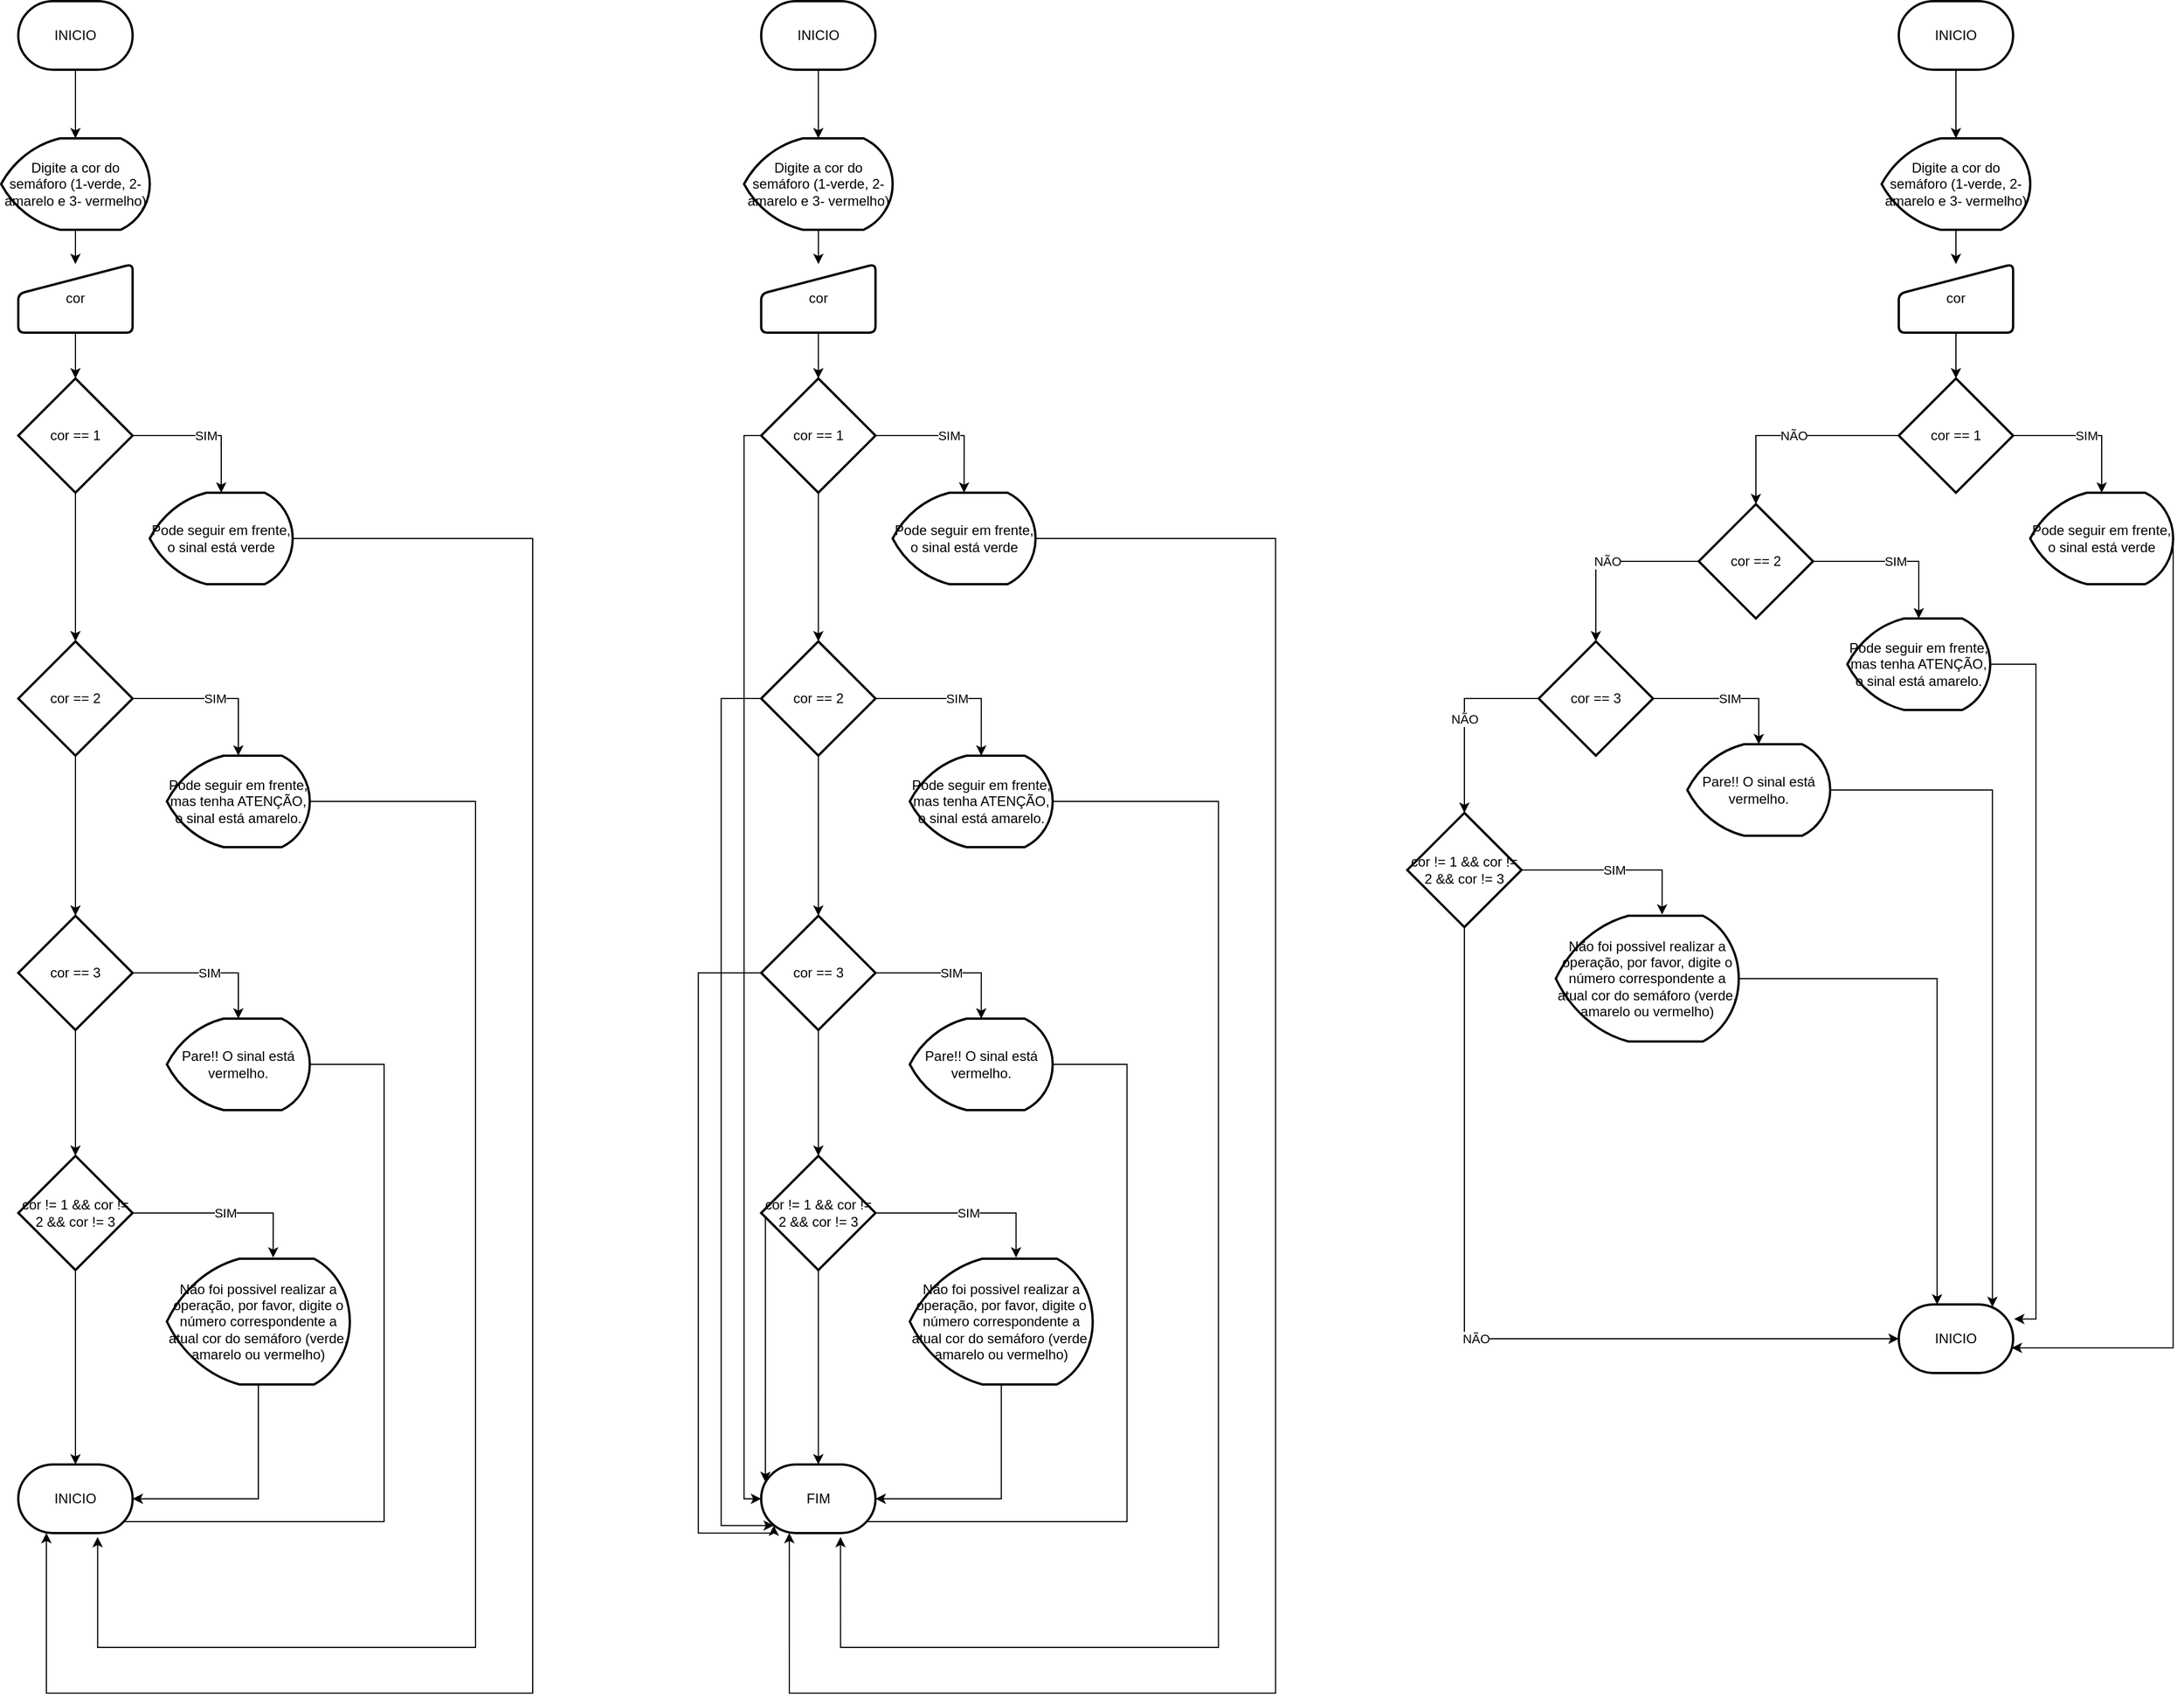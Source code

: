 <mxfile version="20.2.3" type="device"><diagram id="3DBTbAZhd6e4l1ZIXaOb" name="Página-1"><mxGraphModel dx="3555" dy="1905" grid="1" gridSize="10" guides="1" tooltips="1" connect="1" arrows="1" fold="1" page="1" pageScale="1" pageWidth="2339" pageHeight="3300" math="0" shadow="0"><root><mxCell id="0"/><mxCell id="1" parent="0"/><mxCell id="BTClMX2OX0xJaIx4YLcz-15" value="" style="edgeStyle=orthogonalEdgeStyle;rounded=0;orthogonalLoop=1;jettySize=auto;html=1;" edge="1" parent="1" source="BTClMX2OX0xJaIx4YLcz-1" target="BTClMX2OX0xJaIx4YLcz-2"><mxGeometry relative="1" as="geometry"/></mxCell><mxCell id="BTClMX2OX0xJaIx4YLcz-1" value="INICIO" style="strokeWidth=2;html=1;shape=mxgraph.flowchart.terminator;whiteSpace=wrap;" vertex="1" parent="1"><mxGeometry x="105" y="240" width="100" height="60" as="geometry"/></mxCell><mxCell id="BTClMX2OX0xJaIx4YLcz-16" value="" style="edgeStyle=orthogonalEdgeStyle;rounded=0;orthogonalLoop=1;jettySize=auto;html=1;" edge="1" parent="1" source="BTClMX2OX0xJaIx4YLcz-2" target="BTClMX2OX0xJaIx4YLcz-3"><mxGeometry relative="1" as="geometry"/></mxCell><mxCell id="BTClMX2OX0xJaIx4YLcz-2" value="Digite a cor do semáforo (1-verde, 2-amarelo e 3- vermelho)" style="strokeWidth=2;html=1;shape=mxgraph.flowchart.display;whiteSpace=wrap;" vertex="1" parent="1"><mxGeometry x="90" y="360" width="130" height="80" as="geometry"/></mxCell><mxCell id="BTClMX2OX0xJaIx4YLcz-17" value="" style="edgeStyle=orthogonalEdgeStyle;rounded=0;orthogonalLoop=1;jettySize=auto;html=1;" edge="1" parent="1" source="BTClMX2OX0xJaIx4YLcz-3" target="BTClMX2OX0xJaIx4YLcz-5"><mxGeometry relative="1" as="geometry"/></mxCell><mxCell id="BTClMX2OX0xJaIx4YLcz-3" value="cor" style="html=1;strokeWidth=2;shape=manualInput;whiteSpace=wrap;rounded=1;size=26;arcSize=11;" vertex="1" parent="1"><mxGeometry x="105" y="470" width="100" height="60" as="geometry"/></mxCell><mxCell id="BTClMX2OX0xJaIx4YLcz-7" value="SIM" style="edgeStyle=orthogonalEdgeStyle;rounded=0;orthogonalLoop=1;jettySize=auto;html=1;entryX=0.5;entryY=0;entryDx=0;entryDy=0;entryPerimeter=0;" edge="1" parent="1" source="BTClMX2OX0xJaIx4YLcz-5" target="BTClMX2OX0xJaIx4YLcz-6"><mxGeometry relative="1" as="geometry"/></mxCell><mxCell id="BTClMX2OX0xJaIx4YLcz-18" style="edgeStyle=orthogonalEdgeStyle;rounded=0;orthogonalLoop=1;jettySize=auto;html=1;exitX=0.5;exitY=1;exitDx=0;exitDy=0;exitPerimeter=0;" edge="1" parent="1" source="BTClMX2OX0xJaIx4YLcz-5" target="BTClMX2OX0xJaIx4YLcz-8"><mxGeometry relative="1" as="geometry"/></mxCell><mxCell id="BTClMX2OX0xJaIx4YLcz-5" value="cor == 1" style="strokeWidth=2;html=1;shape=mxgraph.flowchart.decision;whiteSpace=wrap;" vertex="1" parent="1"><mxGeometry x="105" y="570" width="100" height="100" as="geometry"/></mxCell><mxCell id="BTClMX2OX0xJaIx4YLcz-30" style="edgeStyle=orthogonalEdgeStyle;rounded=0;orthogonalLoop=1;jettySize=auto;html=1;entryX=0.246;entryY=0.998;entryDx=0;entryDy=0;entryPerimeter=0;" edge="1" parent="1" source="BTClMX2OX0xJaIx4YLcz-6" target="BTClMX2OX0xJaIx4YLcz-24"><mxGeometry relative="1" as="geometry"><Array as="points"><mxPoint x="555" y="710"/><mxPoint x="555" y="1720"/><mxPoint x="130" y="1720"/></Array></mxGeometry></mxCell><mxCell id="BTClMX2OX0xJaIx4YLcz-6" value="Pode seguir em frente, o sinal está verde" style="strokeWidth=2;html=1;shape=mxgraph.flowchart.display;whiteSpace=wrap;" vertex="1" parent="1"><mxGeometry x="220" y="670" width="125" height="80" as="geometry"/></mxCell><mxCell id="BTClMX2OX0xJaIx4YLcz-10" value="SIM" style="edgeStyle=orthogonalEdgeStyle;rounded=0;orthogonalLoop=1;jettySize=auto;html=1;exitX=1;exitY=0.5;exitDx=0;exitDy=0;exitPerimeter=0;entryX=0.5;entryY=0;entryDx=0;entryDy=0;entryPerimeter=0;" edge="1" parent="1" source="BTClMX2OX0xJaIx4YLcz-8" target="BTClMX2OX0xJaIx4YLcz-9"><mxGeometry relative="1" as="geometry"/></mxCell><mxCell id="BTClMX2OX0xJaIx4YLcz-19" style="edgeStyle=orthogonalEdgeStyle;rounded=0;orthogonalLoop=1;jettySize=auto;html=1;exitX=0.5;exitY=1;exitDx=0;exitDy=0;exitPerimeter=0;" edge="1" parent="1" source="BTClMX2OX0xJaIx4YLcz-8" target="BTClMX2OX0xJaIx4YLcz-11"><mxGeometry relative="1" as="geometry"/></mxCell><mxCell id="BTClMX2OX0xJaIx4YLcz-8" value="cor == 2" style="strokeWidth=2;html=1;shape=mxgraph.flowchart.decision;whiteSpace=wrap;" vertex="1" parent="1"><mxGeometry x="105" y="800" width="100" height="100" as="geometry"/></mxCell><mxCell id="BTClMX2OX0xJaIx4YLcz-28" style="edgeStyle=orthogonalEdgeStyle;rounded=0;orthogonalLoop=1;jettySize=auto;html=1;exitX=1;exitY=0.5;exitDx=0;exitDy=0;exitPerimeter=0;entryX=0.694;entryY=1.057;entryDx=0;entryDy=0;entryPerimeter=0;" edge="1" parent="1" source="BTClMX2OX0xJaIx4YLcz-9" target="BTClMX2OX0xJaIx4YLcz-24"><mxGeometry relative="1" as="geometry"><mxPoint x="595" y="1680" as="targetPoint"/><Array as="points"><mxPoint x="505" y="940"/><mxPoint x="505" y="1680"/><mxPoint x="174" y="1680"/></Array></mxGeometry></mxCell><mxCell id="BTClMX2OX0xJaIx4YLcz-9" value="Pode seguir em frente, mas tenha ATENÇÃO, o sinal está amarelo." style="strokeWidth=2;html=1;shape=mxgraph.flowchart.display;whiteSpace=wrap;" vertex="1" parent="1"><mxGeometry x="235" y="900" width="125" height="80" as="geometry"/></mxCell><mxCell id="BTClMX2OX0xJaIx4YLcz-20" style="edgeStyle=orthogonalEdgeStyle;rounded=0;orthogonalLoop=1;jettySize=auto;html=1;exitX=0.5;exitY=1;exitDx=0;exitDy=0;exitPerimeter=0;entryX=0.5;entryY=0;entryDx=0;entryDy=0;entryPerimeter=0;" edge="1" parent="1" source="BTClMX2OX0xJaIx4YLcz-11" target="BTClMX2OX0xJaIx4YLcz-13"><mxGeometry relative="1" as="geometry"/></mxCell><mxCell id="BTClMX2OX0xJaIx4YLcz-21" value="SIM" style="edgeStyle=orthogonalEdgeStyle;rounded=0;orthogonalLoop=1;jettySize=auto;html=1;entryX=0.5;entryY=0;entryDx=0;entryDy=0;entryPerimeter=0;" edge="1" parent="1" source="BTClMX2OX0xJaIx4YLcz-11" target="BTClMX2OX0xJaIx4YLcz-12"><mxGeometry relative="1" as="geometry"/></mxCell><mxCell id="BTClMX2OX0xJaIx4YLcz-11" value="cor == 3" style="strokeWidth=2;html=1;shape=mxgraph.flowchart.decision;whiteSpace=wrap;" vertex="1" parent="1"><mxGeometry x="105" y="1040" width="100" height="100" as="geometry"/></mxCell><mxCell id="BTClMX2OX0xJaIx4YLcz-29" style="edgeStyle=orthogonalEdgeStyle;rounded=0;orthogonalLoop=1;jettySize=auto;html=1;exitX=1;exitY=0.5;exitDx=0;exitDy=0;exitPerimeter=0;entryX=0.89;entryY=0.89;entryDx=0;entryDy=0;entryPerimeter=0;" edge="1" parent="1" source="BTClMX2OX0xJaIx4YLcz-12" target="BTClMX2OX0xJaIx4YLcz-24"><mxGeometry relative="1" as="geometry"><Array as="points"><mxPoint x="425" y="1170"/><mxPoint x="425" y="1570"/><mxPoint x="194" y="1570"/></Array></mxGeometry></mxCell><mxCell id="BTClMX2OX0xJaIx4YLcz-12" value="Pare!! O sinal está vermelho." style="strokeWidth=2;html=1;shape=mxgraph.flowchart.display;whiteSpace=wrap;" vertex="1" parent="1"><mxGeometry x="235" y="1130" width="125" height="80" as="geometry"/></mxCell><mxCell id="BTClMX2OX0xJaIx4YLcz-22" value="SIM" style="edgeStyle=orthogonalEdgeStyle;rounded=0;orthogonalLoop=1;jettySize=auto;html=1;entryX=0.581;entryY=-0.009;entryDx=0;entryDy=0;entryPerimeter=0;" edge="1" parent="1" source="BTClMX2OX0xJaIx4YLcz-13" target="BTClMX2OX0xJaIx4YLcz-14"><mxGeometry relative="1" as="geometry"/></mxCell><mxCell id="BTClMX2OX0xJaIx4YLcz-25" style="edgeStyle=orthogonalEdgeStyle;rounded=0;orthogonalLoop=1;jettySize=auto;html=1;entryX=0.5;entryY=0;entryDx=0;entryDy=0;entryPerimeter=0;" edge="1" parent="1" source="BTClMX2OX0xJaIx4YLcz-13" target="BTClMX2OX0xJaIx4YLcz-24"><mxGeometry relative="1" as="geometry"/></mxCell><mxCell id="BTClMX2OX0xJaIx4YLcz-13" value="cor != 1 &amp;amp;&amp;amp; cor != 2 &amp;amp;&amp;amp; cor != 3" style="strokeWidth=2;html=1;shape=mxgraph.flowchart.decision;whiteSpace=wrap;" vertex="1" parent="1"><mxGeometry x="105" y="1250" width="100" height="100" as="geometry"/></mxCell><mxCell id="BTClMX2OX0xJaIx4YLcz-26" style="edgeStyle=orthogonalEdgeStyle;rounded=0;orthogonalLoop=1;jettySize=auto;html=1;entryX=1;entryY=0.5;entryDx=0;entryDy=0;entryPerimeter=0;" edge="1" parent="1" source="BTClMX2OX0xJaIx4YLcz-14" target="BTClMX2OX0xJaIx4YLcz-24"><mxGeometry relative="1" as="geometry"><Array as="points"><mxPoint x="315" y="1550"/></Array></mxGeometry></mxCell><mxCell id="BTClMX2OX0xJaIx4YLcz-14" value="Não foi possivel realizar a operação, por favor, digite o número correspondente a atual cor do semáforo (verde, amarelo ou vermelho)" style="strokeWidth=2;html=1;shape=mxgraph.flowchart.display;whiteSpace=wrap;" vertex="1" parent="1"><mxGeometry x="235" y="1340" width="160" height="110" as="geometry"/></mxCell><mxCell id="BTClMX2OX0xJaIx4YLcz-24" value="INICIO" style="strokeWidth=2;html=1;shape=mxgraph.flowchart.terminator;whiteSpace=wrap;" vertex="1" parent="1"><mxGeometry x="105" y="1520" width="100" height="60" as="geometry"/></mxCell><mxCell id="BTClMX2OX0xJaIx4YLcz-31" value="" style="edgeStyle=orthogonalEdgeStyle;rounded=0;orthogonalLoop=1;jettySize=auto;html=1;" edge="1" parent="1" source="BTClMX2OX0xJaIx4YLcz-32" target="BTClMX2OX0xJaIx4YLcz-34"><mxGeometry relative="1" as="geometry"/></mxCell><mxCell id="BTClMX2OX0xJaIx4YLcz-32" value="INICIO" style="strokeWidth=2;html=1;shape=mxgraph.flowchart.terminator;whiteSpace=wrap;" vertex="1" parent="1"><mxGeometry x="754.86" y="240" width="100" height="60" as="geometry"/></mxCell><mxCell id="BTClMX2OX0xJaIx4YLcz-33" value="" style="edgeStyle=orthogonalEdgeStyle;rounded=0;orthogonalLoop=1;jettySize=auto;html=1;" edge="1" parent="1" source="BTClMX2OX0xJaIx4YLcz-34" target="BTClMX2OX0xJaIx4YLcz-36"><mxGeometry relative="1" as="geometry"/></mxCell><mxCell id="BTClMX2OX0xJaIx4YLcz-34" value="Digite a cor do semáforo (1-verde, 2-amarelo e 3- vermelho)" style="strokeWidth=2;html=1;shape=mxgraph.flowchart.display;whiteSpace=wrap;" vertex="1" parent="1"><mxGeometry x="739.86" y="360" width="130" height="80" as="geometry"/></mxCell><mxCell id="BTClMX2OX0xJaIx4YLcz-35" value="" style="edgeStyle=orthogonalEdgeStyle;rounded=0;orthogonalLoop=1;jettySize=auto;html=1;" edge="1" parent="1" source="BTClMX2OX0xJaIx4YLcz-36" target="BTClMX2OX0xJaIx4YLcz-39"><mxGeometry relative="1" as="geometry"/></mxCell><mxCell id="BTClMX2OX0xJaIx4YLcz-36" value="cor" style="html=1;strokeWidth=2;shape=manualInput;whiteSpace=wrap;rounded=1;size=26;arcSize=11;" vertex="1" parent="1"><mxGeometry x="754.86" y="470" width="100" height="60" as="geometry"/></mxCell><mxCell id="BTClMX2OX0xJaIx4YLcz-37" value="SIM" style="edgeStyle=orthogonalEdgeStyle;rounded=0;orthogonalLoop=1;jettySize=auto;html=1;entryX=0.5;entryY=0;entryDx=0;entryDy=0;entryPerimeter=0;" edge="1" parent="1" source="BTClMX2OX0xJaIx4YLcz-39" target="BTClMX2OX0xJaIx4YLcz-41"><mxGeometry relative="1" as="geometry"/></mxCell><mxCell id="BTClMX2OX0xJaIx4YLcz-38" style="edgeStyle=orthogonalEdgeStyle;rounded=0;orthogonalLoop=1;jettySize=auto;html=1;exitX=0.5;exitY=1;exitDx=0;exitDy=0;exitPerimeter=0;" edge="1" parent="1" source="BTClMX2OX0xJaIx4YLcz-39" target="BTClMX2OX0xJaIx4YLcz-44"><mxGeometry relative="1" as="geometry"/></mxCell><mxCell id="BTClMX2OX0xJaIx4YLcz-58" style="edgeStyle=orthogonalEdgeStyle;rounded=0;orthogonalLoop=1;jettySize=auto;html=1;" edge="1" parent="1" source="BTClMX2OX0xJaIx4YLcz-39" target="BTClMX2OX0xJaIx4YLcz-57"><mxGeometry relative="1" as="geometry"><Array as="points"><mxPoint x="739.86" y="620"/><mxPoint x="739.86" y="1550"/></Array></mxGeometry></mxCell><mxCell id="BTClMX2OX0xJaIx4YLcz-39" value="cor == 1" style="strokeWidth=2;html=1;shape=mxgraph.flowchart.decision;whiteSpace=wrap;" vertex="1" parent="1"><mxGeometry x="754.86" y="570" width="100" height="100" as="geometry"/></mxCell><mxCell id="BTClMX2OX0xJaIx4YLcz-40" style="edgeStyle=orthogonalEdgeStyle;rounded=0;orthogonalLoop=1;jettySize=auto;html=1;entryX=0.246;entryY=0.998;entryDx=0;entryDy=0;entryPerimeter=0;" edge="1" parent="1" source="BTClMX2OX0xJaIx4YLcz-41" target="BTClMX2OX0xJaIx4YLcz-57"><mxGeometry relative="1" as="geometry"><Array as="points"><mxPoint x="1204.86" y="710"/><mxPoint x="1204.86" y="1720"/><mxPoint x="779.86" y="1720"/></Array></mxGeometry></mxCell><mxCell id="BTClMX2OX0xJaIx4YLcz-41" value="Pode seguir em frente, o sinal está verde" style="strokeWidth=2;html=1;shape=mxgraph.flowchart.display;whiteSpace=wrap;" vertex="1" parent="1"><mxGeometry x="869.86" y="670" width="125" height="80" as="geometry"/></mxCell><mxCell id="BTClMX2OX0xJaIx4YLcz-42" value="SIM" style="edgeStyle=orthogonalEdgeStyle;rounded=0;orthogonalLoop=1;jettySize=auto;html=1;exitX=1;exitY=0.5;exitDx=0;exitDy=0;exitPerimeter=0;entryX=0.5;entryY=0;entryDx=0;entryDy=0;entryPerimeter=0;" edge="1" parent="1" source="BTClMX2OX0xJaIx4YLcz-44" target="BTClMX2OX0xJaIx4YLcz-46"><mxGeometry relative="1" as="geometry"/></mxCell><mxCell id="BTClMX2OX0xJaIx4YLcz-43" style="edgeStyle=orthogonalEdgeStyle;rounded=0;orthogonalLoop=1;jettySize=auto;html=1;exitX=0.5;exitY=1;exitDx=0;exitDy=0;exitPerimeter=0;" edge="1" parent="1" source="BTClMX2OX0xJaIx4YLcz-44" target="BTClMX2OX0xJaIx4YLcz-49"><mxGeometry relative="1" as="geometry"/></mxCell><mxCell id="BTClMX2OX0xJaIx4YLcz-59" style="edgeStyle=orthogonalEdgeStyle;rounded=0;orthogonalLoop=1;jettySize=auto;html=1;entryX=0.11;entryY=0.89;entryDx=0;entryDy=0;entryPerimeter=0;" edge="1" parent="1" source="BTClMX2OX0xJaIx4YLcz-44" target="BTClMX2OX0xJaIx4YLcz-57"><mxGeometry relative="1" as="geometry"><Array as="points"><mxPoint x="719.86" y="850"/><mxPoint x="719.86" y="1573"/></Array></mxGeometry></mxCell><mxCell id="BTClMX2OX0xJaIx4YLcz-44" value="cor == 2" style="strokeWidth=2;html=1;shape=mxgraph.flowchart.decision;whiteSpace=wrap;" vertex="1" parent="1"><mxGeometry x="754.86" y="800" width="100" height="100" as="geometry"/></mxCell><mxCell id="BTClMX2OX0xJaIx4YLcz-45" style="edgeStyle=orthogonalEdgeStyle;rounded=0;orthogonalLoop=1;jettySize=auto;html=1;exitX=1;exitY=0.5;exitDx=0;exitDy=0;exitPerimeter=0;entryX=0.694;entryY=1.057;entryDx=0;entryDy=0;entryPerimeter=0;" edge="1" parent="1" source="BTClMX2OX0xJaIx4YLcz-46" target="BTClMX2OX0xJaIx4YLcz-57"><mxGeometry relative="1" as="geometry"><mxPoint x="1244.86" y="1680" as="targetPoint"/><Array as="points"><mxPoint x="1154.86" y="940"/><mxPoint x="1154.86" y="1680"/><mxPoint x="823.86" y="1680"/></Array></mxGeometry></mxCell><mxCell id="BTClMX2OX0xJaIx4YLcz-46" value="Pode seguir em frente, mas tenha ATENÇÃO, o sinal está amarelo." style="strokeWidth=2;html=1;shape=mxgraph.flowchart.display;whiteSpace=wrap;" vertex="1" parent="1"><mxGeometry x="884.86" y="900" width="125" height="80" as="geometry"/></mxCell><mxCell id="BTClMX2OX0xJaIx4YLcz-47" style="edgeStyle=orthogonalEdgeStyle;rounded=0;orthogonalLoop=1;jettySize=auto;html=1;exitX=0.5;exitY=1;exitDx=0;exitDy=0;exitPerimeter=0;entryX=0.5;entryY=0;entryDx=0;entryDy=0;entryPerimeter=0;" edge="1" parent="1" source="BTClMX2OX0xJaIx4YLcz-49" target="BTClMX2OX0xJaIx4YLcz-54"><mxGeometry relative="1" as="geometry"/></mxCell><mxCell id="BTClMX2OX0xJaIx4YLcz-48" value="SIM" style="edgeStyle=orthogonalEdgeStyle;rounded=0;orthogonalLoop=1;jettySize=auto;html=1;entryX=0.5;entryY=0;entryDx=0;entryDy=0;entryPerimeter=0;" edge="1" parent="1" source="BTClMX2OX0xJaIx4YLcz-49" target="BTClMX2OX0xJaIx4YLcz-51"><mxGeometry relative="1" as="geometry"/></mxCell><mxCell id="BTClMX2OX0xJaIx4YLcz-60" style="edgeStyle=orthogonalEdgeStyle;rounded=0;orthogonalLoop=1;jettySize=auto;html=1;exitX=0;exitY=0.5;exitDx=0;exitDy=0;exitPerimeter=0;entryX=0.11;entryY=0.89;entryDx=0;entryDy=0;entryPerimeter=0;" edge="1" parent="1" source="BTClMX2OX0xJaIx4YLcz-49" target="BTClMX2OX0xJaIx4YLcz-57"><mxGeometry relative="1" as="geometry"><Array as="points"><mxPoint x="699.86" y="1090"/><mxPoint x="699.86" y="1580"/><mxPoint x="765.86" y="1580"/></Array></mxGeometry></mxCell><mxCell id="BTClMX2OX0xJaIx4YLcz-49" value="cor == 3" style="strokeWidth=2;html=1;shape=mxgraph.flowchart.decision;whiteSpace=wrap;" vertex="1" parent="1"><mxGeometry x="754.86" y="1040" width="100" height="100" as="geometry"/></mxCell><mxCell id="BTClMX2OX0xJaIx4YLcz-50" style="edgeStyle=orthogonalEdgeStyle;rounded=0;orthogonalLoop=1;jettySize=auto;html=1;exitX=1;exitY=0.5;exitDx=0;exitDy=0;exitPerimeter=0;entryX=0.89;entryY=0.89;entryDx=0;entryDy=0;entryPerimeter=0;" edge="1" parent="1" source="BTClMX2OX0xJaIx4YLcz-51" target="BTClMX2OX0xJaIx4YLcz-57"><mxGeometry relative="1" as="geometry"><Array as="points"><mxPoint x="1074.86" y="1170"/><mxPoint x="1074.86" y="1570"/><mxPoint x="843.86" y="1570"/></Array></mxGeometry></mxCell><mxCell id="BTClMX2OX0xJaIx4YLcz-51" value="Pare!! O sinal está vermelho." style="strokeWidth=2;html=1;shape=mxgraph.flowchart.display;whiteSpace=wrap;" vertex="1" parent="1"><mxGeometry x="884.86" y="1130" width="125" height="80" as="geometry"/></mxCell><mxCell id="BTClMX2OX0xJaIx4YLcz-52" value="SIM" style="edgeStyle=orthogonalEdgeStyle;rounded=0;orthogonalLoop=1;jettySize=auto;html=1;entryX=0.581;entryY=-0.009;entryDx=0;entryDy=0;entryPerimeter=0;" edge="1" parent="1" source="BTClMX2OX0xJaIx4YLcz-54" target="BTClMX2OX0xJaIx4YLcz-56"><mxGeometry relative="1" as="geometry"/></mxCell><mxCell id="BTClMX2OX0xJaIx4YLcz-53" style="edgeStyle=orthogonalEdgeStyle;rounded=0;orthogonalLoop=1;jettySize=auto;html=1;entryX=0.5;entryY=0;entryDx=0;entryDy=0;entryPerimeter=0;" edge="1" parent="1" source="BTClMX2OX0xJaIx4YLcz-54" target="BTClMX2OX0xJaIx4YLcz-57"><mxGeometry relative="1" as="geometry"/></mxCell><mxCell id="BTClMX2OX0xJaIx4YLcz-62" style="edgeStyle=orthogonalEdgeStyle;rounded=0;orthogonalLoop=1;jettySize=auto;html=1;exitX=0;exitY=0.5;exitDx=0;exitDy=0;exitPerimeter=0;entryX=0.037;entryY=0.256;entryDx=0;entryDy=0;entryPerimeter=0;" edge="1" parent="1" source="BTClMX2OX0xJaIx4YLcz-54" target="BTClMX2OX0xJaIx4YLcz-57"><mxGeometry relative="1" as="geometry"><Array as="points"><mxPoint x="758.86" y="1300"/></Array></mxGeometry></mxCell><mxCell id="BTClMX2OX0xJaIx4YLcz-54" value="cor != 1 &amp;amp;&amp;amp; cor != 2 &amp;amp;&amp;amp; cor != 3" style="strokeWidth=2;html=1;shape=mxgraph.flowchart.decision;whiteSpace=wrap;" vertex="1" parent="1"><mxGeometry x="754.86" y="1250" width="100" height="100" as="geometry"/></mxCell><mxCell id="BTClMX2OX0xJaIx4YLcz-55" style="edgeStyle=orthogonalEdgeStyle;rounded=0;orthogonalLoop=1;jettySize=auto;html=1;entryX=1;entryY=0.5;entryDx=0;entryDy=0;entryPerimeter=0;" edge="1" parent="1" source="BTClMX2OX0xJaIx4YLcz-56" target="BTClMX2OX0xJaIx4YLcz-57"><mxGeometry relative="1" as="geometry"><Array as="points"><mxPoint x="964.86" y="1550"/></Array></mxGeometry></mxCell><mxCell id="BTClMX2OX0xJaIx4YLcz-56" value="Não foi possivel realizar a operação, por favor, digite o número correspondente a atual cor do semáforo (verde, amarelo ou vermelho)" style="strokeWidth=2;html=1;shape=mxgraph.flowchart.display;whiteSpace=wrap;" vertex="1" parent="1"><mxGeometry x="884.86" y="1340" width="160" height="110" as="geometry"/></mxCell><mxCell id="BTClMX2OX0xJaIx4YLcz-57" value="FIM" style="strokeWidth=2;html=1;shape=mxgraph.flowchart.terminator;whiteSpace=wrap;" vertex="1" parent="1"><mxGeometry x="754.86" y="1520" width="100" height="60" as="geometry"/></mxCell><mxCell id="BTClMX2OX0xJaIx4YLcz-63" value="" style="edgeStyle=orthogonalEdgeStyle;rounded=0;orthogonalLoop=1;jettySize=auto;html=1;" edge="1" parent="1" source="BTClMX2OX0xJaIx4YLcz-64" target="BTClMX2OX0xJaIx4YLcz-66"><mxGeometry relative="1" as="geometry"/></mxCell><mxCell id="BTClMX2OX0xJaIx4YLcz-64" value="INICIO" style="strokeWidth=2;html=1;shape=mxgraph.flowchart.terminator;whiteSpace=wrap;" vertex="1" parent="1"><mxGeometry x="1750" y="240" width="100" height="60" as="geometry"/></mxCell><mxCell id="BTClMX2OX0xJaIx4YLcz-65" value="" style="edgeStyle=orthogonalEdgeStyle;rounded=0;orthogonalLoop=1;jettySize=auto;html=1;" edge="1" parent="1" source="BTClMX2OX0xJaIx4YLcz-66" target="BTClMX2OX0xJaIx4YLcz-68"><mxGeometry relative="1" as="geometry"/></mxCell><mxCell id="BTClMX2OX0xJaIx4YLcz-66" value="Digite a cor do semáforo (1-verde, 2-amarelo e 3- vermelho)" style="strokeWidth=2;html=1;shape=mxgraph.flowchart.display;whiteSpace=wrap;" vertex="1" parent="1"><mxGeometry x="1735" y="360" width="130" height="80" as="geometry"/></mxCell><mxCell id="BTClMX2OX0xJaIx4YLcz-67" value="" style="edgeStyle=orthogonalEdgeStyle;rounded=0;orthogonalLoop=1;jettySize=auto;html=1;" edge="1" parent="1" source="BTClMX2OX0xJaIx4YLcz-68" target="BTClMX2OX0xJaIx4YLcz-71"><mxGeometry relative="1" as="geometry"/></mxCell><mxCell id="BTClMX2OX0xJaIx4YLcz-68" value="cor" style="html=1;strokeWidth=2;shape=manualInput;whiteSpace=wrap;rounded=1;size=26;arcSize=11;" vertex="1" parent="1"><mxGeometry x="1750" y="470" width="100" height="60" as="geometry"/></mxCell><mxCell id="BTClMX2OX0xJaIx4YLcz-69" value="SIM" style="edgeStyle=orthogonalEdgeStyle;rounded=0;orthogonalLoop=1;jettySize=auto;html=1;entryX=0.5;entryY=0;entryDx=0;entryDy=0;entryPerimeter=0;" edge="1" parent="1" source="BTClMX2OX0xJaIx4YLcz-71" target="BTClMX2OX0xJaIx4YLcz-73"><mxGeometry relative="1" as="geometry"/></mxCell><mxCell id="BTClMX2OX0xJaIx4YLcz-90" value="NÃO" style="edgeStyle=orthogonalEdgeStyle;rounded=0;orthogonalLoop=1;jettySize=auto;html=1;entryX=0.5;entryY=0;entryDx=0;entryDy=0;entryPerimeter=0;" edge="1" parent="1" source="BTClMX2OX0xJaIx4YLcz-71" target="BTClMX2OX0xJaIx4YLcz-76"><mxGeometry relative="1" as="geometry"/></mxCell><mxCell id="BTClMX2OX0xJaIx4YLcz-71" value="cor == 1" style="strokeWidth=2;html=1;shape=mxgraph.flowchart.decision;whiteSpace=wrap;" vertex="1" parent="1"><mxGeometry x="1750" y="570" width="100" height="100" as="geometry"/></mxCell><mxCell id="BTClMX2OX0xJaIx4YLcz-95" style="edgeStyle=orthogonalEdgeStyle;rounded=0;orthogonalLoop=1;jettySize=auto;html=1;entryX=0.988;entryY=0.633;entryDx=0;entryDy=0;entryPerimeter=0;exitX=1;exitY=0.5;exitDx=0;exitDy=0;exitPerimeter=0;" edge="1" parent="1" source="BTClMX2OX0xJaIx4YLcz-73" target="BTClMX2OX0xJaIx4YLcz-89"><mxGeometry relative="1" as="geometry"><Array as="points"><mxPoint x="1990" y="1418"/></Array></mxGeometry></mxCell><mxCell id="BTClMX2OX0xJaIx4YLcz-73" value="Pode seguir em frente, o sinal está verde" style="strokeWidth=2;html=1;shape=mxgraph.flowchart.display;whiteSpace=wrap;" vertex="1" parent="1"><mxGeometry x="1865" y="670" width="125" height="80" as="geometry"/></mxCell><mxCell id="BTClMX2OX0xJaIx4YLcz-74" value="SIM" style="edgeStyle=orthogonalEdgeStyle;rounded=0;orthogonalLoop=1;jettySize=auto;html=1;exitX=1;exitY=0.5;exitDx=0;exitDy=0;exitPerimeter=0;entryX=0.5;entryY=0;entryDx=0;entryDy=0;entryPerimeter=0;" edge="1" parent="1" source="BTClMX2OX0xJaIx4YLcz-76" target="BTClMX2OX0xJaIx4YLcz-78"><mxGeometry relative="1" as="geometry"/></mxCell><mxCell id="BTClMX2OX0xJaIx4YLcz-92" value="NÃO" style="edgeStyle=orthogonalEdgeStyle;rounded=0;orthogonalLoop=1;jettySize=auto;html=1;entryX=0.5;entryY=0;entryDx=0;entryDy=0;entryPerimeter=0;" edge="1" parent="1" source="BTClMX2OX0xJaIx4YLcz-76" target="BTClMX2OX0xJaIx4YLcz-81"><mxGeometry relative="1" as="geometry"/></mxCell><mxCell id="BTClMX2OX0xJaIx4YLcz-76" value="cor == 2" style="strokeWidth=2;html=1;shape=mxgraph.flowchart.decision;whiteSpace=wrap;" vertex="1" parent="1"><mxGeometry x="1575" y="680" width="100" height="100" as="geometry"/></mxCell><mxCell id="BTClMX2OX0xJaIx4YLcz-96" style="edgeStyle=orthogonalEdgeStyle;rounded=0;orthogonalLoop=1;jettySize=auto;html=1;exitX=1;exitY=0.5;exitDx=0;exitDy=0;exitPerimeter=0;entryX=1.009;entryY=0.212;entryDx=0;entryDy=0;entryPerimeter=0;" edge="1" parent="1" source="BTClMX2OX0xJaIx4YLcz-78" target="BTClMX2OX0xJaIx4YLcz-89"><mxGeometry relative="1" as="geometry"/></mxCell><mxCell id="BTClMX2OX0xJaIx4YLcz-78" value="Pode seguir em frente, mas tenha ATENÇÃO, o sinal está amarelo." style="strokeWidth=2;html=1;shape=mxgraph.flowchart.display;whiteSpace=wrap;" vertex="1" parent="1"><mxGeometry x="1705" y="780" width="125" height="80" as="geometry"/></mxCell><mxCell id="BTClMX2OX0xJaIx4YLcz-80" value="SIM" style="edgeStyle=orthogonalEdgeStyle;rounded=0;orthogonalLoop=1;jettySize=auto;html=1;entryX=0.5;entryY=0;entryDx=0;entryDy=0;entryPerimeter=0;" edge="1" parent="1" source="BTClMX2OX0xJaIx4YLcz-81" target="BTClMX2OX0xJaIx4YLcz-83"><mxGeometry relative="1" as="geometry"/></mxCell><mxCell id="BTClMX2OX0xJaIx4YLcz-93" value="NÃO" style="edgeStyle=orthogonalEdgeStyle;rounded=0;orthogonalLoop=1;jettySize=auto;html=1;exitX=0;exitY=0.5;exitDx=0;exitDy=0;exitPerimeter=0;" edge="1" parent="1" source="BTClMX2OX0xJaIx4YLcz-81" target="BTClMX2OX0xJaIx4YLcz-86"><mxGeometry relative="1" as="geometry"/></mxCell><mxCell id="BTClMX2OX0xJaIx4YLcz-81" value="cor == 3" style="strokeWidth=2;html=1;shape=mxgraph.flowchart.decision;whiteSpace=wrap;" vertex="1" parent="1"><mxGeometry x="1435" y="800" width="100" height="100" as="geometry"/></mxCell><mxCell id="BTClMX2OX0xJaIx4YLcz-97" style="edgeStyle=orthogonalEdgeStyle;rounded=0;orthogonalLoop=1;jettySize=auto;html=1;exitX=1;exitY=0.5;exitDx=0;exitDy=0;exitPerimeter=0;entryX=0.819;entryY=0.037;entryDx=0;entryDy=0;entryPerimeter=0;" edge="1" parent="1" source="BTClMX2OX0xJaIx4YLcz-83" target="BTClMX2OX0xJaIx4YLcz-89"><mxGeometry relative="1" as="geometry"/></mxCell><mxCell id="BTClMX2OX0xJaIx4YLcz-83" value="Pare!! O sinal está vermelho." style="strokeWidth=2;html=1;shape=mxgraph.flowchart.display;whiteSpace=wrap;" vertex="1" parent="1"><mxGeometry x="1565" y="890" width="125" height="80" as="geometry"/></mxCell><mxCell id="BTClMX2OX0xJaIx4YLcz-84" value="SIM" style="edgeStyle=orthogonalEdgeStyle;rounded=0;orthogonalLoop=1;jettySize=auto;html=1;entryX=0.581;entryY=-0.009;entryDx=0;entryDy=0;entryPerimeter=0;" edge="1" parent="1" source="BTClMX2OX0xJaIx4YLcz-86" target="BTClMX2OX0xJaIx4YLcz-88"><mxGeometry relative="1" as="geometry"/></mxCell><mxCell id="BTClMX2OX0xJaIx4YLcz-100" value="NÃO" style="edgeStyle=orthogonalEdgeStyle;rounded=0;orthogonalLoop=1;jettySize=auto;html=1;exitX=0.5;exitY=1;exitDx=0;exitDy=0;exitPerimeter=0;entryX=0;entryY=0.5;entryDx=0;entryDy=0;entryPerimeter=0;" edge="1" parent="1" source="BTClMX2OX0xJaIx4YLcz-86" target="BTClMX2OX0xJaIx4YLcz-89"><mxGeometry relative="1" as="geometry"><mxPoint x="1650" y="1480" as="targetPoint"/></mxGeometry></mxCell><mxCell id="BTClMX2OX0xJaIx4YLcz-86" value="cor != 1 &amp;amp;&amp;amp; cor != 2 &amp;amp;&amp;amp; cor != 3" style="strokeWidth=2;html=1;shape=mxgraph.flowchart.decision;whiteSpace=wrap;" vertex="1" parent="1"><mxGeometry x="1320" y="950" width="100" height="100" as="geometry"/></mxCell><mxCell id="BTClMX2OX0xJaIx4YLcz-98" style="edgeStyle=orthogonalEdgeStyle;rounded=0;orthogonalLoop=1;jettySize=auto;html=1;exitX=1;exitY=0.5;exitDx=0;exitDy=0;exitPerimeter=0;entryX=0.335;entryY=0.002;entryDx=0;entryDy=0;entryPerimeter=0;" edge="1" parent="1" source="BTClMX2OX0xJaIx4YLcz-88" target="BTClMX2OX0xJaIx4YLcz-89"><mxGeometry relative="1" as="geometry"/></mxCell><mxCell id="BTClMX2OX0xJaIx4YLcz-88" value="Não foi possivel realizar a operação, por favor, digite o número correspondente a atual cor do semáforo (verde, amarelo ou vermelho)" style="strokeWidth=2;html=1;shape=mxgraph.flowchart.display;whiteSpace=wrap;" vertex="1" parent="1"><mxGeometry x="1450" y="1040" width="160" height="110" as="geometry"/></mxCell><mxCell id="BTClMX2OX0xJaIx4YLcz-89" value="INICIO" style="strokeWidth=2;html=1;shape=mxgraph.flowchart.terminator;whiteSpace=wrap;" vertex="1" parent="1"><mxGeometry x="1750" y="1380" width="100" height="60" as="geometry"/></mxCell></root></mxGraphModel></diagram></mxfile>
